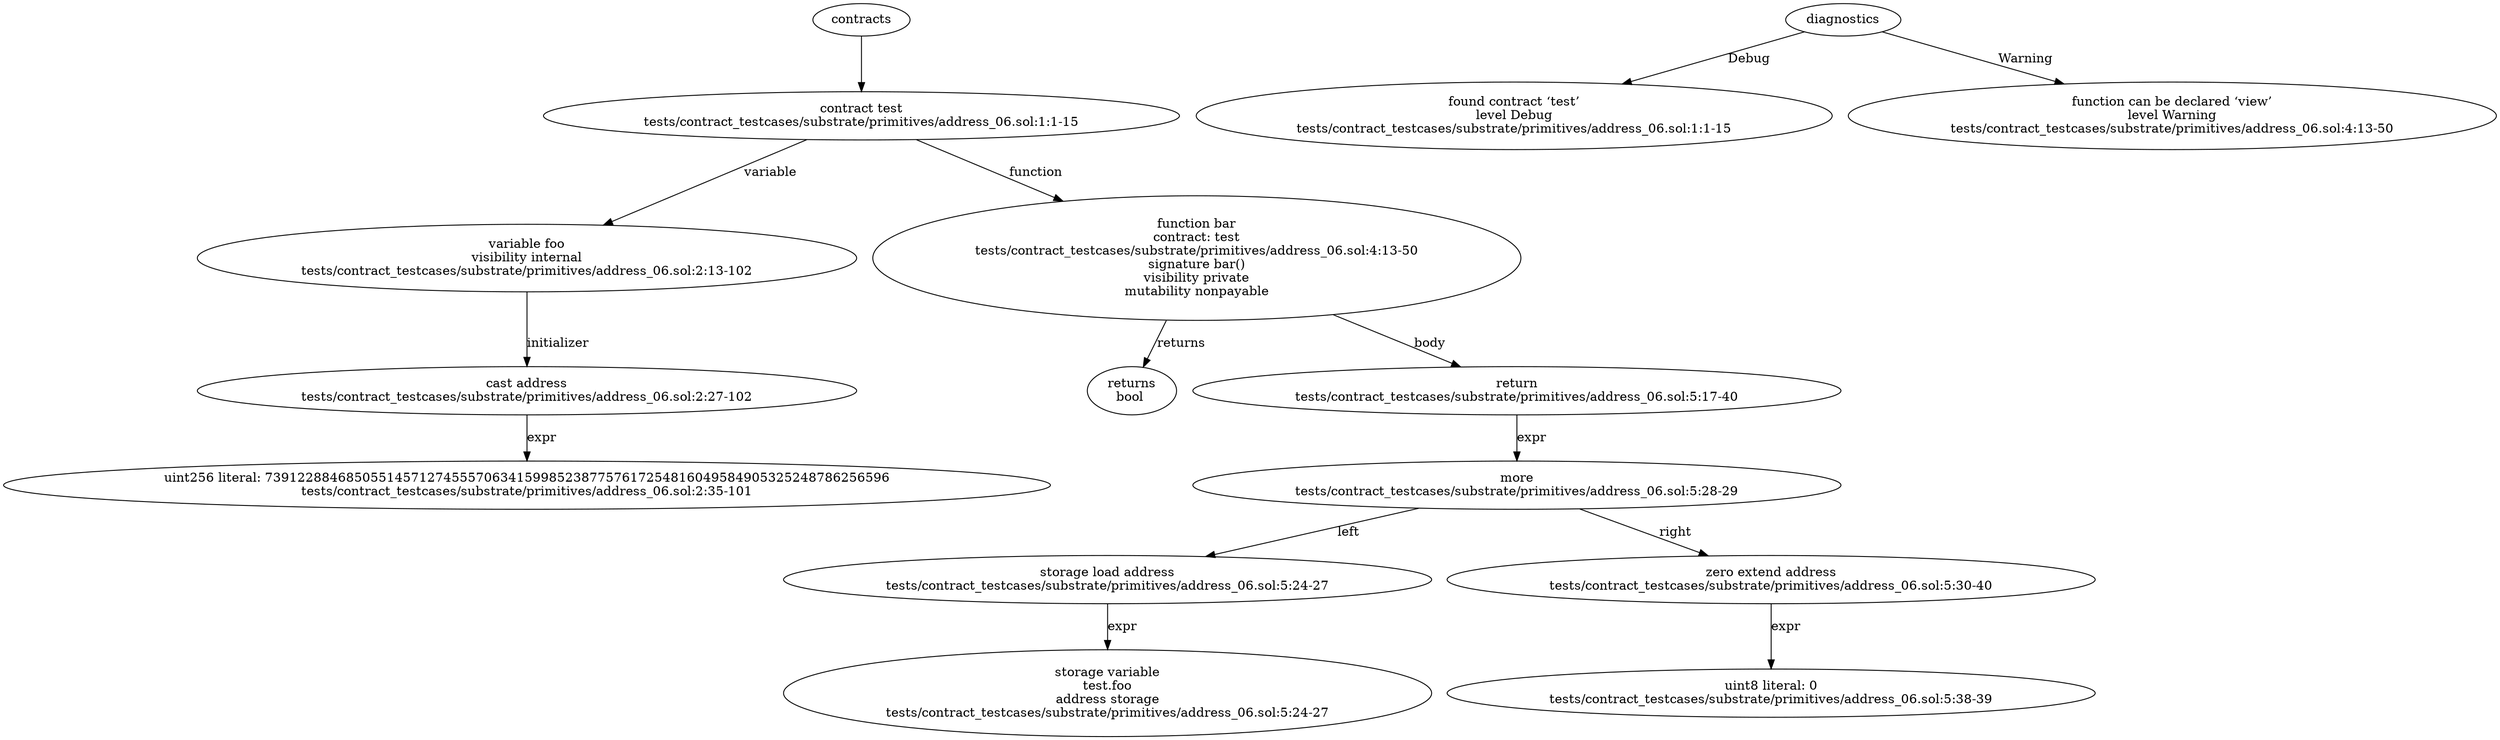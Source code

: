 strict digraph "tests/contract_testcases/substrate/primitives/address_06.sol" {
	contract [label="contract test\ntests/contract_testcases/substrate/primitives/address_06.sol:1:1-15"]
	var [label="variable foo\nvisibility internal\ntests/contract_testcases/substrate/primitives/address_06.sol:2:13-102"]
	cast [label="cast address\ntests/contract_testcases/substrate/primitives/address_06.sol:2:27-102"]
	number_literal [label="uint256 literal: 73912288468505514571274555706341599852387757617254816049584905325248786256596\ntests/contract_testcases/substrate/primitives/address_06.sol:2:35-101"]
	bar [label="function bar\ncontract: test\ntests/contract_testcases/substrate/primitives/address_06.sol:4:13-50\nsignature bar()\nvisibility private\nmutability nonpayable"]
	returns [label="returns\nbool "]
	return [label="return\ntests/contract_testcases/substrate/primitives/address_06.sol:5:17-40"]
	more [label="more\ntests/contract_testcases/substrate/primitives/address_06.sol:5:28-29"]
	storage_load [label="storage load address\ntests/contract_testcases/substrate/primitives/address_06.sol:5:24-27"]
	storage_var [label="storage variable\ntest.foo\naddress storage\ntests/contract_testcases/substrate/primitives/address_06.sol:5:24-27"]
	zero_ext [label="zero extend address\ntests/contract_testcases/substrate/primitives/address_06.sol:5:30-40"]
	number_literal_12 [label="uint8 literal: 0\ntests/contract_testcases/substrate/primitives/address_06.sol:5:38-39"]
	diagnostic [label="found contract ‘test’\nlevel Debug\ntests/contract_testcases/substrate/primitives/address_06.sol:1:1-15"]
	diagnostic_15 [label="function can be declared ‘view’\nlevel Warning\ntests/contract_testcases/substrate/primitives/address_06.sol:4:13-50"]
	contracts -> contract
	contract -> var [label="variable"]
	var -> cast [label="initializer"]
	cast -> number_literal [label="expr"]
	contract -> bar [label="function"]
	bar -> returns [label="returns"]
	bar -> return [label="body"]
	return -> more [label="expr"]
	more -> storage_load [label="left"]
	storage_load -> storage_var [label="expr"]
	more -> zero_ext [label="right"]
	zero_ext -> number_literal_12 [label="expr"]
	diagnostics -> diagnostic [label="Debug"]
	diagnostics -> diagnostic_15 [label="Warning"]
}
